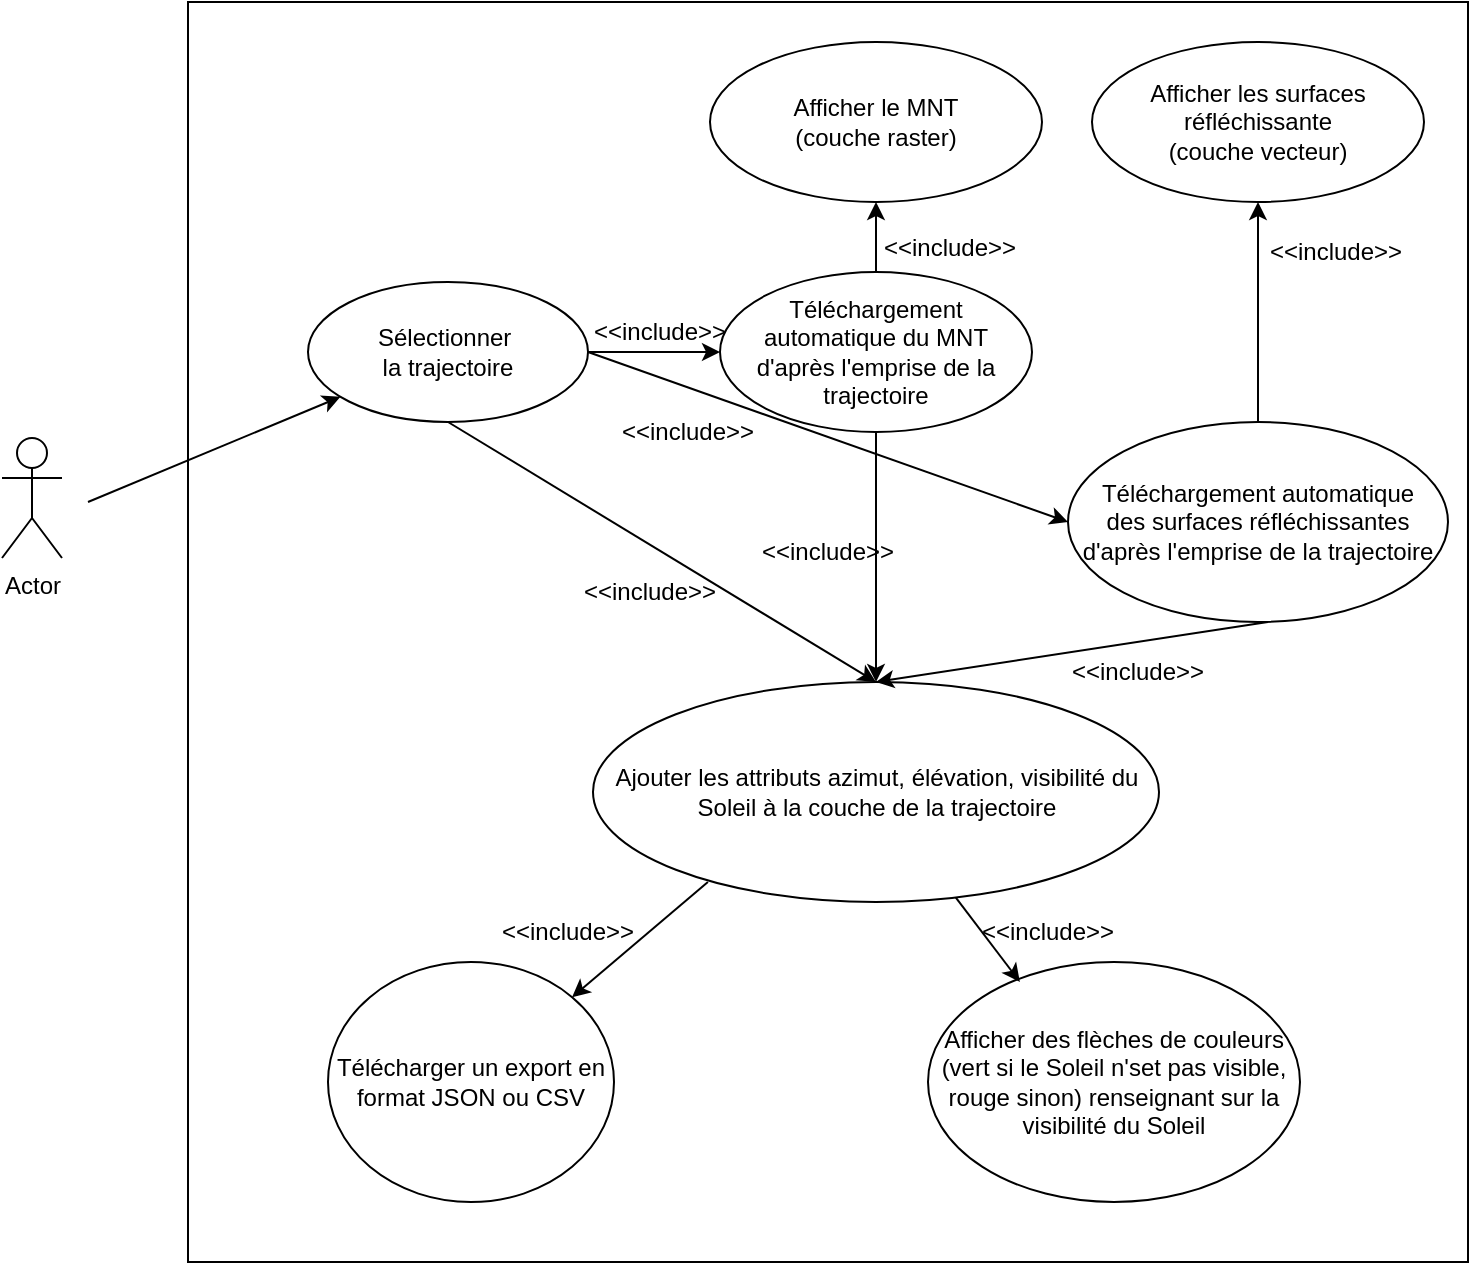 <mxfile version="25.0.1">
  <diagram name="Page-1" id="l8yKtuIDkQ8uTS7HBiD0">
    <mxGraphModel dx="1042" dy="1742" grid="1" gridSize="10" guides="1" tooltips="1" connect="1" arrows="1" fold="1" page="1" pageScale="1" pageWidth="827" pageHeight="1169" math="0" shadow="0">
      <root>
        <mxCell id="0" />
        <mxCell id="1" parent="0" />
        <mxCell id="tauGbnNwWDUmlhjnP_Vq-1" value="Actor" style="shape=umlActor;verticalLabelPosition=bottom;verticalAlign=top;html=1;outlineConnect=0;labelPosition=center;align=center;" parent="1" vertex="1">
          <mxGeometry x="47" y="168" width="30" height="60" as="geometry" />
        </mxCell>
        <mxCell id="tauGbnNwWDUmlhjnP_Vq-4" value="" style="rounded=0;whiteSpace=wrap;html=1;" parent="1" vertex="1">
          <mxGeometry x="140" y="-50" width="640" height="630" as="geometry" />
        </mxCell>
        <mxCell id="tauGbnNwWDUmlhjnP_Vq-6" value="&lt;div&gt;Sélectionner&amp;nbsp;&lt;/div&gt;&lt;div&gt;la trajectoire&lt;/div&gt;" style="ellipse;whiteSpace=wrap;html=1;" parent="1" vertex="1">
          <mxGeometry x="200" y="90" width="140" height="70" as="geometry" />
        </mxCell>
        <mxCell id="tauGbnNwWDUmlhjnP_Vq-7" value="" style="endArrow=classic;html=1;rounded=0;" parent="1" target="tauGbnNwWDUmlhjnP_Vq-6" edge="1">
          <mxGeometry width="50" height="50" relative="1" as="geometry">
            <mxPoint x="90" y="200" as="sourcePoint" />
            <mxPoint x="440" y="210" as="targetPoint" />
          </mxGeometry>
        </mxCell>
        <mxCell id="Cp8m91pTQywnMTWisGuW-1" value="&lt;div&gt;Téléchargement automatique du MNT d&#39;après l&#39;emprise de la trajectoire&lt;/div&gt;" style="ellipse;whiteSpace=wrap;html=1;" parent="1" vertex="1">
          <mxGeometry x="406" y="85" width="156" height="80" as="geometry" />
        </mxCell>
        <mxCell id="Cp8m91pTQywnMTWisGuW-2" value="" style="endArrow=classic;html=1;rounded=0;entryX=0;entryY=0.5;entryDx=0;entryDy=0;exitX=1;exitY=0.5;exitDx=0;exitDy=0;" parent="1" target="Cp8m91pTQywnMTWisGuW-1" edge="1" source="tauGbnNwWDUmlhjnP_Vq-6">
          <mxGeometry width="50" height="50" relative="1" as="geometry">
            <mxPoint x="90" y="200" as="sourcePoint" />
            <mxPoint x="279" y="46" as="targetPoint" />
          </mxGeometry>
        </mxCell>
        <mxCell id="Cp8m91pTQywnMTWisGuW-5" value="&lt;div&gt;Afficher le MNT&lt;br&gt;&lt;/div&gt;&lt;div&gt;(couche raster)&lt;/div&gt;" style="ellipse;whiteSpace=wrap;html=1;" parent="1" vertex="1">
          <mxGeometry x="401" y="-30" width="166" height="80" as="geometry" />
        </mxCell>
        <mxCell id="Cp8m91pTQywnMTWisGuW-6" value="" style="endArrow=classic;html=1;rounded=0;exitX=0.5;exitY=0;exitDx=0;exitDy=0;entryX=0.5;entryY=1;entryDx=0;entryDy=0;" parent="1" source="Cp8m91pTQywnMTWisGuW-1" target="Cp8m91pTQywnMTWisGuW-5" edge="1">
          <mxGeometry width="50" height="50" relative="1" as="geometry">
            <mxPoint x="376" y="27" as="sourcePoint" />
            <mxPoint x="450" y="30" as="targetPoint" />
          </mxGeometry>
        </mxCell>
        <mxCell id="Cp8m91pTQywnMTWisGuW-7" value="Ajouter les attributs azimut, élévation, visibilité du Soleil à la couche de la trajectoire" style="ellipse;whiteSpace=wrap;html=1;" parent="1" vertex="1">
          <mxGeometry x="342.5" y="290" width="283" height="110" as="geometry" />
        </mxCell>
        <mxCell id="Cp8m91pTQywnMTWisGuW-15" value="Télécharger un export en format JSON ou CSV" style="ellipse;whiteSpace=wrap;html=1;" parent="1" vertex="1">
          <mxGeometry x="210" y="430" width="143" height="120" as="geometry" />
        </mxCell>
        <mxCell id="Cp8m91pTQywnMTWisGuW-16" value="Afficher des flèches de couleurs (vert si le Soleil n&#39;set pas visible, rouge sinon) renseignant sur la visibilité du Soleil" style="ellipse;whiteSpace=wrap;html=1;" parent="1" vertex="1">
          <mxGeometry x="510" y="430" width="186" height="120" as="geometry" />
        </mxCell>
        <mxCell id="Cp8m91pTQywnMTWisGuW-17" value="" style="endArrow=classic;html=1;rounded=0;fontFamily=Helvetica;fontSize=12;fontColor=default;entryX=0.247;entryY=0.083;entryDx=0;entryDy=0;entryPerimeter=0;" parent="1" source="Cp8m91pTQywnMTWisGuW-7" target="Cp8m91pTQywnMTWisGuW-16" edge="1">
          <mxGeometry width="50" height="50" relative="1" as="geometry">
            <mxPoint x="510" y="390" as="sourcePoint" />
            <mxPoint x="440" y="390" as="targetPoint" />
          </mxGeometry>
        </mxCell>
        <mxCell id="Cp8m91pTQywnMTWisGuW-18" value="" style="endArrow=classic;html=1;rounded=0;fontFamily=Helvetica;fontSize=12;fontColor=default;exitX=0.203;exitY=0.909;exitDx=0;exitDy=0;exitPerimeter=0;entryX=1;entryY=0;entryDx=0;entryDy=0;" parent="1" source="Cp8m91pTQywnMTWisGuW-7" target="Cp8m91pTQywnMTWisGuW-15" edge="1">
          <mxGeometry width="50" height="50" relative="1" as="geometry">
            <mxPoint x="443" y="361" as="sourcePoint" />
            <mxPoint x="470" y="400" as="targetPoint" />
          </mxGeometry>
        </mxCell>
        <mxCell id="Cp8m91pTQywnMTWisGuW-19" value="" style="endArrow=classic;html=1;rounded=0;fontFamily=Helvetica;fontSize=12;fontColor=default;entryX=0.5;entryY=0;entryDx=0;entryDy=0;exitX=0.5;exitY=1;exitDx=0;exitDy=0;" parent="1" source="tauGbnNwWDUmlhjnP_Vq-6" target="Cp8m91pTQywnMTWisGuW-7" edge="1">
          <mxGeometry width="50" height="50" relative="1" as="geometry">
            <mxPoint x="390" y="130" as="sourcePoint" />
            <mxPoint x="303" y="406" as="targetPoint" />
          </mxGeometry>
        </mxCell>
        <mxCell id="Cp8m91pTQywnMTWisGuW-21" value="&lt;div&gt;Téléchargement automatique&lt;/div&gt;&lt;div&gt;des surfaces réfléchissantes d&#39;après l&#39;emprise de la trajectoire&lt;/div&gt;" style="ellipse;whiteSpace=wrap;html=1;" parent="1" vertex="1">
          <mxGeometry x="580" y="160" width="190" height="100" as="geometry" />
        </mxCell>
        <mxCell id="Cp8m91pTQywnMTWisGuW-22" value="&lt;div&gt;Afficher les surfaces réfléchissante&lt;br&gt;&lt;/div&gt;&lt;div&gt;(couche vecteur)&lt;/div&gt;" style="ellipse;whiteSpace=wrap;html=1;" parent="1" vertex="1">
          <mxGeometry x="592" y="-30" width="166" height="80" as="geometry" />
        </mxCell>
        <mxCell id="Cp8m91pTQywnMTWisGuW-23" value="" style="endArrow=classic;html=1;rounded=0;entryX=0.5;entryY=1;entryDx=0;entryDy=0;" parent="1" source="Cp8m91pTQywnMTWisGuW-21" target="Cp8m91pTQywnMTWisGuW-22" edge="1">
          <mxGeometry width="50" height="50" relative="1" as="geometry">
            <mxPoint x="494" y="100" as="sourcePoint" />
            <mxPoint x="494" y="60" as="targetPoint" />
          </mxGeometry>
        </mxCell>
        <mxCell id="Cp8m91pTQywnMTWisGuW-24" value="" style="endArrow=classic;html=1;rounded=0;fontFamily=Helvetica;fontSize=12;fontColor=default;entryX=0;entryY=0.5;entryDx=0;entryDy=0;exitX=1;exitY=0.5;exitDx=0;exitDy=0;" parent="1" source="tauGbnNwWDUmlhjnP_Vq-6" target="Cp8m91pTQywnMTWisGuW-21" edge="1">
          <mxGeometry width="50" height="50" relative="1" as="geometry">
            <mxPoint x="90" y="200" as="sourcePoint" />
            <mxPoint x="660" y="160" as="targetPoint" />
          </mxGeometry>
        </mxCell>
        <mxCell id="Cp8m91pTQywnMTWisGuW-25" value="" style="endArrow=classic;html=1;rounded=0;fontFamily=Helvetica;fontSize=12;fontColor=default;entryX=0.5;entryY=0;entryDx=0;entryDy=0;" parent="1" source="Cp8m91pTQywnMTWisGuW-1" target="Cp8m91pTQywnMTWisGuW-7" edge="1">
          <mxGeometry width="50" height="50" relative="1" as="geometry">
            <mxPoint x="298" y="167" as="sourcePoint" />
            <mxPoint x="405" y="250" as="targetPoint" />
          </mxGeometry>
        </mxCell>
        <mxCell id="Cp8m91pTQywnMTWisGuW-26" value="" style="endArrow=classic;html=1;rounded=0;fontFamily=Helvetica;fontSize=12;fontColor=default;entryX=0.5;entryY=0;entryDx=0;entryDy=0;exitX=0.526;exitY=1;exitDx=0;exitDy=0;exitPerimeter=0;" parent="1" source="Cp8m91pTQywnMTWisGuW-21" target="Cp8m91pTQywnMTWisGuW-7" edge="1">
          <mxGeometry width="50" height="50" relative="1" as="geometry">
            <mxPoint x="680" y="270" as="sourcePoint" />
            <mxPoint x="415" y="260" as="targetPoint" />
          </mxGeometry>
        </mxCell>
        <mxCell id="Cp8m91pTQywnMTWisGuW-28" value="&amp;lt;&amp;lt;include&amp;gt;&amp;gt;" style="text;html=1;align=center;verticalAlign=middle;whiteSpace=wrap;rounded=0;fontFamily=Helvetica;fontSize=12;fontColor=default;" parent="1" vertex="1">
          <mxGeometry x="491" y="58" width="60" height="30" as="geometry" />
        </mxCell>
        <mxCell id="Cp8m91pTQywnMTWisGuW-29" value="&amp;lt;&amp;lt;include&amp;gt;&amp;gt;" style="text;html=1;align=center;verticalAlign=middle;whiteSpace=wrap;rounded=0;fontFamily=Helvetica;fontSize=12;fontColor=default;" parent="1" vertex="1">
          <mxGeometry x="684" y="60" width="60" height="30" as="geometry" />
        </mxCell>
        <mxCell id="Cp8m91pTQywnMTWisGuW-30" value="&amp;lt;&amp;lt;include&amp;gt;&amp;gt;" style="text;html=1;align=center;verticalAlign=middle;whiteSpace=wrap;rounded=0;fontFamily=Helvetica;fontSize=12;fontColor=default;" parent="1" vertex="1">
          <mxGeometry x="540" y="400" width="60" height="30" as="geometry" />
        </mxCell>
        <mxCell id="Cp8m91pTQywnMTWisGuW-31" value="&amp;lt;&amp;lt;include&amp;gt;&amp;gt;" style="text;html=1;align=center;verticalAlign=middle;whiteSpace=wrap;rounded=0;fontFamily=Helvetica;fontSize=12;fontColor=default;" parent="1" vertex="1">
          <mxGeometry x="300" y="400" width="60" height="30" as="geometry" />
        </mxCell>
        <mxCell id="Cp8m91pTQywnMTWisGuW-32" value="&amp;lt;&amp;lt;include&amp;gt;&amp;gt;" style="text;html=1;align=center;verticalAlign=middle;whiteSpace=wrap;rounded=0;fontFamily=Helvetica;fontSize=12;fontColor=default;" parent="1" vertex="1">
          <mxGeometry x="341" y="230" width="60" height="30" as="geometry" />
        </mxCell>
        <mxCell id="Cp8m91pTQywnMTWisGuW-33" value="&amp;lt;&amp;lt;include&amp;gt;&amp;gt;" style="text;html=1;align=center;verticalAlign=middle;whiteSpace=wrap;rounded=0;fontFamily=Helvetica;fontSize=12;fontColor=default;" parent="1" vertex="1">
          <mxGeometry x="430" y="210" width="60" height="30" as="geometry" />
        </mxCell>
        <mxCell id="tZoJQF8k_DGTNfSV1382-2" value="&amp;lt;&amp;lt;include&amp;gt;&amp;gt;" style="text;html=1;align=center;verticalAlign=middle;whiteSpace=wrap;rounded=0;fontFamily=Helvetica;fontSize=12;fontColor=default;" vertex="1" parent="1">
          <mxGeometry x="346" y="100" width="60" height="30" as="geometry" />
        </mxCell>
        <mxCell id="tZoJQF8k_DGTNfSV1382-3" value="&amp;lt;&amp;lt;include&amp;gt;&amp;gt;" style="text;html=1;align=center;verticalAlign=middle;whiteSpace=wrap;rounded=0;fontFamily=Helvetica;fontSize=12;fontColor=default;" vertex="1" parent="1">
          <mxGeometry x="360" y="150" width="60" height="30" as="geometry" />
        </mxCell>
        <mxCell id="tZoJQF8k_DGTNfSV1382-4" value="&amp;lt;&amp;lt;include&amp;gt;&amp;gt;" style="text;html=1;align=center;verticalAlign=middle;whiteSpace=wrap;rounded=0;fontFamily=Helvetica;fontSize=12;fontColor=default;" vertex="1" parent="1">
          <mxGeometry x="585" y="270" width="60" height="30" as="geometry" />
        </mxCell>
      </root>
    </mxGraphModel>
  </diagram>
</mxfile>
